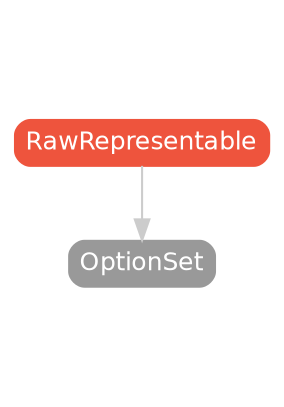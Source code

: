 strict digraph "RawRepresentable - Type Hierarchy - SwiftDoc.org" {
    pad="0.1,0.8"
    node [shape=box, style="filled,rounded", color="#999999", fillcolor="#999999", fontcolor=white, fontname=Helvetica, fontnames="Helvetica,sansserif", fontsize=12, margin="0.07,0.05", height="0.3"]
    edge [color="#cccccc"]
    "OptionSet" [URL="/protocol/OptionSet/hierarchy/"]
    "RawRepresentable" [URL="/protocol/RawRepresentable/", style="filled,rounded", fillcolor="#ee543d", color="#ee543d"]    "RawRepresentable" -> "OptionSet"
    subgraph Types {
        rank = max; 
    }
}